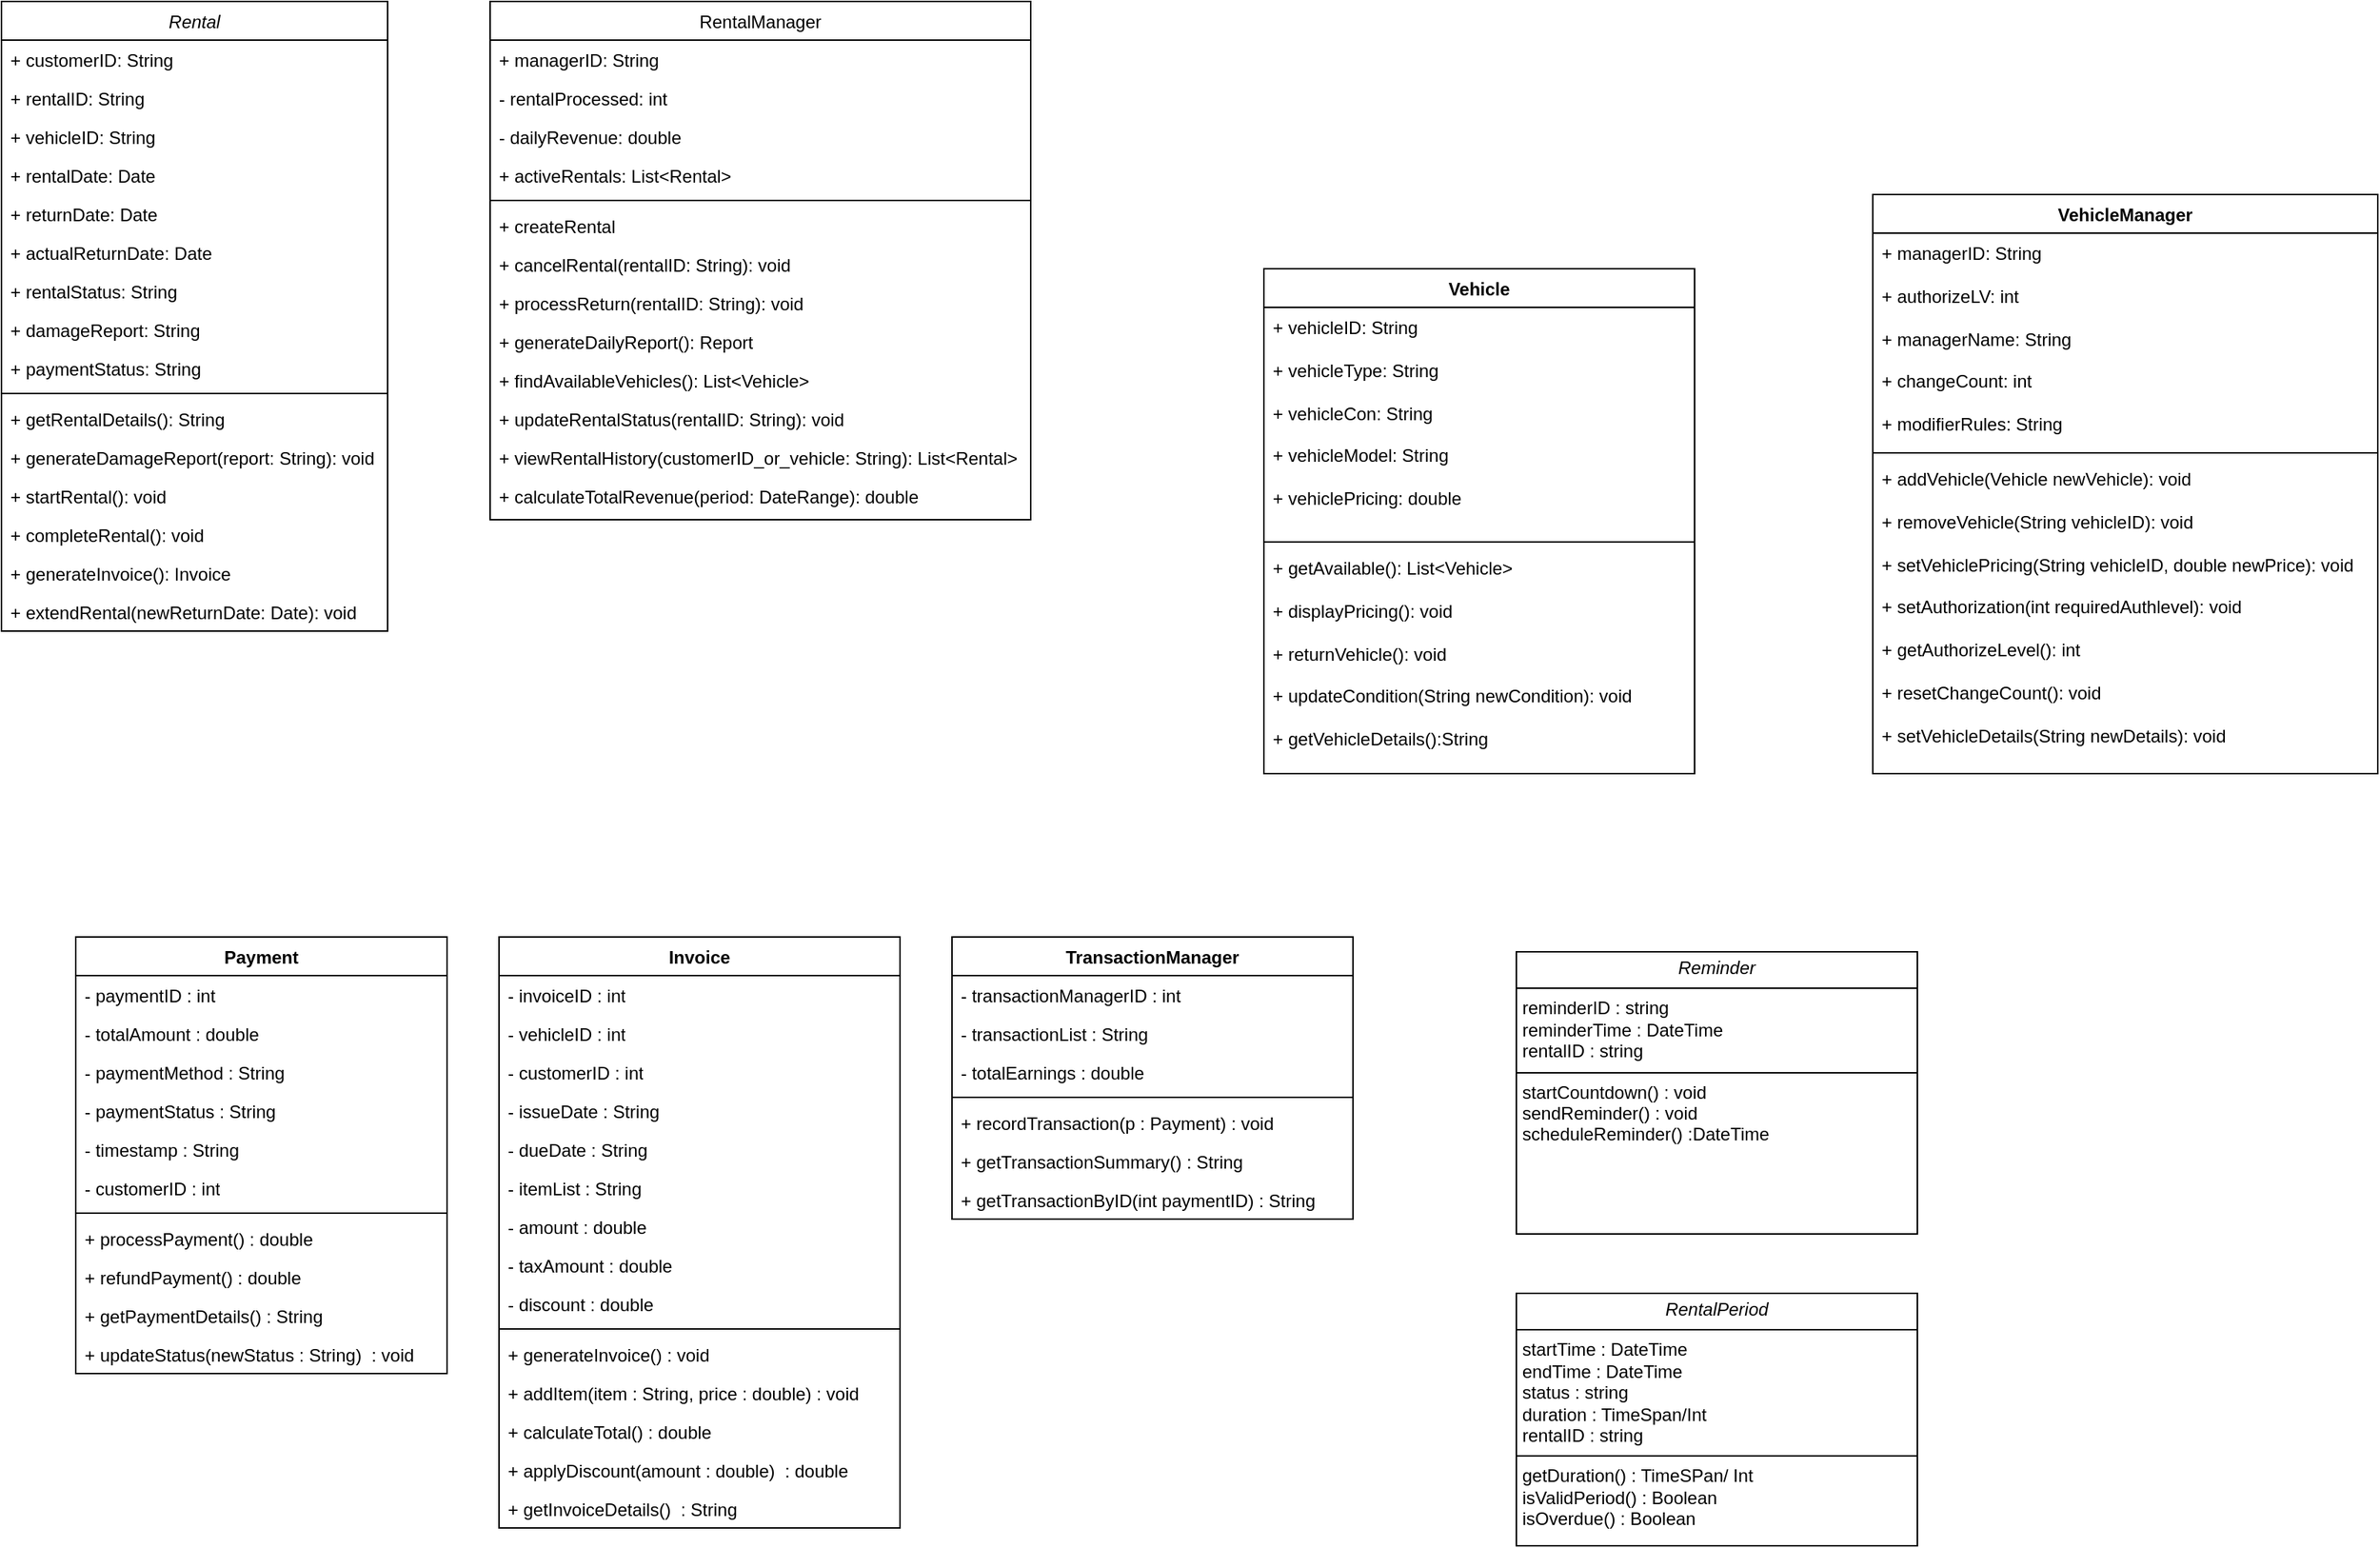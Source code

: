 <mxfile version="25.0.3">
  <diagram name="Page-1" id="c4acf3e9-155e-7222-9cf6-157b1a14988f">
    <mxGraphModel dx="1750" dy="928" grid="1" gridSize="10" guides="1" tooltips="1" connect="1" arrows="1" fold="1" page="1" pageScale="1" pageWidth="850" pageHeight="1100" background="none" math="0" shadow="0">
      <root>
        <mxCell id="0" />
        <mxCell id="1" parent="0" />
        <mxCell id="TI04U2DhwBHJz7Y_1ZiL-2" value="Rental" style="swimlane;fontStyle=2;align=center;verticalAlign=top;childLayout=stackLayout;horizontal=1;startSize=26;horizontalStack=0;resizeParent=1;resizeLast=0;collapsible=1;marginBottom=0;rounded=0;shadow=0;strokeWidth=1;" parent="1" vertex="1">
          <mxGeometry x="120" y="90" width="260" height="424" as="geometry">
            <mxRectangle x="230" y="140" width="160" height="26" as="alternateBounds" />
          </mxGeometry>
        </mxCell>
        <mxCell id="TI04U2DhwBHJz7Y_1ZiL-20" value="+ customerID: String" style="text;align=left;verticalAlign=top;spacingLeft=4;spacingRight=4;overflow=hidden;rotatable=0;points=[[0,0.5],[1,0.5]];portConstraint=eastwest;" parent="TI04U2DhwBHJz7Y_1ZiL-2" vertex="1">
          <mxGeometry y="26" width="260" height="26" as="geometry" />
        </mxCell>
        <mxCell id="TI04U2DhwBHJz7Y_1ZiL-21" value="+ rentalID: String" style="text;align=left;verticalAlign=top;spacingLeft=4;spacingRight=4;overflow=hidden;rotatable=0;points=[[0,0.5],[1,0.5]];portConstraint=eastwest;" parent="TI04U2DhwBHJz7Y_1ZiL-2" vertex="1">
          <mxGeometry y="52" width="260" height="26" as="geometry" />
        </mxCell>
        <mxCell id="TI04U2DhwBHJz7Y_1ZiL-22" value="+ vehicleID: String" style="text;align=left;verticalAlign=top;spacingLeft=4;spacingRight=4;overflow=hidden;rotatable=0;points=[[0,0.5],[1,0.5]];portConstraint=eastwest;" parent="TI04U2DhwBHJz7Y_1ZiL-2" vertex="1">
          <mxGeometry y="78" width="260" height="26" as="geometry" />
        </mxCell>
        <mxCell id="TI04U2DhwBHJz7Y_1ZiL-23" value="+ rentalDate: Date" style="text;align=left;verticalAlign=top;spacingLeft=4;spacingRight=4;overflow=hidden;rotatable=0;points=[[0,0.5],[1,0.5]];portConstraint=eastwest;" parent="TI04U2DhwBHJz7Y_1ZiL-2" vertex="1">
          <mxGeometry y="104" width="260" height="26" as="geometry" />
        </mxCell>
        <mxCell id="TI04U2DhwBHJz7Y_1ZiL-24" value="+ returnDate: Date" style="text;align=left;verticalAlign=top;spacingLeft=4;spacingRight=4;overflow=hidden;rotatable=0;points=[[0,0.5],[1,0.5]];portConstraint=eastwest;" parent="TI04U2DhwBHJz7Y_1ZiL-2" vertex="1">
          <mxGeometry y="130" width="260" height="26" as="geometry" />
        </mxCell>
        <mxCell id="TI04U2DhwBHJz7Y_1ZiL-25" value="+ actualReturnDate: Date" style="text;align=left;verticalAlign=top;spacingLeft=4;spacingRight=4;overflow=hidden;rotatable=0;points=[[0,0.5],[1,0.5]];portConstraint=eastwest;" parent="TI04U2DhwBHJz7Y_1ZiL-2" vertex="1">
          <mxGeometry y="156" width="260" height="26" as="geometry" />
        </mxCell>
        <mxCell id="TI04U2DhwBHJz7Y_1ZiL-26" value="+ rentalStatus: String" style="text;align=left;verticalAlign=top;spacingLeft=4;spacingRight=4;overflow=hidden;rotatable=0;points=[[0,0.5],[1,0.5]];portConstraint=eastwest;" parent="TI04U2DhwBHJz7Y_1ZiL-2" vertex="1">
          <mxGeometry y="182" width="260" height="26" as="geometry" />
        </mxCell>
        <mxCell id="TI04U2DhwBHJz7Y_1ZiL-27" value="+ damageReport: String" style="text;align=left;verticalAlign=top;spacingLeft=4;spacingRight=4;overflow=hidden;rotatable=0;points=[[0,0.5],[1,0.5]];portConstraint=eastwest;" parent="TI04U2DhwBHJz7Y_1ZiL-2" vertex="1">
          <mxGeometry y="208" width="260" height="26" as="geometry" />
        </mxCell>
        <mxCell id="TI04U2DhwBHJz7Y_1ZiL-28" value="+ paymentStatus: String" style="text;align=left;verticalAlign=top;spacingLeft=4;spacingRight=4;overflow=hidden;rotatable=0;points=[[0,0.5],[1,0.5]];portConstraint=eastwest;" parent="TI04U2DhwBHJz7Y_1ZiL-2" vertex="1">
          <mxGeometry y="234" width="260" height="26" as="geometry" />
        </mxCell>
        <mxCell id="TI04U2DhwBHJz7Y_1ZiL-4" value="" style="line;html=1;strokeWidth=1;align=left;verticalAlign=middle;spacingTop=-1;spacingLeft=3;spacingRight=3;rotatable=0;labelPosition=right;points=[];portConstraint=eastwest;" parent="TI04U2DhwBHJz7Y_1ZiL-2" vertex="1">
          <mxGeometry y="260" width="260" height="8" as="geometry" />
        </mxCell>
        <mxCell id="TI04U2DhwBHJz7Y_1ZiL-36" value="+ getRentalDetails(): String" style="text;align=left;verticalAlign=top;spacingLeft=4;spacingRight=4;overflow=hidden;rotatable=0;points=[[0,0.5],[1,0.5]];portConstraint=eastwest;" parent="TI04U2DhwBHJz7Y_1ZiL-2" vertex="1">
          <mxGeometry y="268" width="260" height="26" as="geometry" />
        </mxCell>
        <mxCell id="TI04U2DhwBHJz7Y_1ZiL-34" value="+ generateDamageReport(report: String): void" style="text;align=left;verticalAlign=top;spacingLeft=4;spacingRight=4;overflow=hidden;rotatable=0;points=[[0,0.5],[1,0.5]];portConstraint=eastwest;" parent="TI04U2DhwBHJz7Y_1ZiL-2" vertex="1">
          <mxGeometry y="294" width="260" height="26" as="geometry" />
        </mxCell>
        <mxCell id="TI04U2DhwBHJz7Y_1ZiL-31" value="+ startRental(): void" style="text;align=left;verticalAlign=top;spacingLeft=4;spacingRight=4;overflow=hidden;rotatable=0;points=[[0,0.5],[1,0.5]];portConstraint=eastwest;" parent="TI04U2DhwBHJz7Y_1ZiL-2" vertex="1">
          <mxGeometry y="320" width="260" height="26" as="geometry" />
        </mxCell>
        <mxCell id="TI04U2DhwBHJz7Y_1ZiL-32" value="+ completeRental(): void" style="text;align=left;verticalAlign=top;spacingLeft=4;spacingRight=4;overflow=hidden;rotatable=0;points=[[0,0.5],[1,0.5]];portConstraint=eastwest;" parent="TI04U2DhwBHJz7Y_1ZiL-2" vertex="1">
          <mxGeometry y="346" width="260" height="26" as="geometry" />
        </mxCell>
        <mxCell id="TI04U2DhwBHJz7Y_1ZiL-33" value="+ generateInvoice(): Invoice" style="text;align=left;verticalAlign=top;spacingLeft=4;spacingRight=4;overflow=hidden;rotatable=0;points=[[0,0.5],[1,0.5]];portConstraint=eastwest;" parent="TI04U2DhwBHJz7Y_1ZiL-2" vertex="1">
          <mxGeometry y="372" width="260" height="26" as="geometry" />
        </mxCell>
        <mxCell id="TI04U2DhwBHJz7Y_1ZiL-35" value="+ extendRental(newReturnDate: Date): void" style="text;align=left;verticalAlign=top;spacingLeft=4;spacingRight=4;overflow=hidden;rotatable=0;points=[[0,0.5],[1,0.5]];portConstraint=eastwest;" parent="TI04U2DhwBHJz7Y_1ZiL-2" vertex="1">
          <mxGeometry y="398" width="260" height="26" as="geometry" />
        </mxCell>
        <mxCell id="TI04U2DhwBHJz7Y_1ZiL-6" value="RentalManager" style="swimlane;fontStyle=0;align=center;verticalAlign=top;childLayout=stackLayout;horizontal=1;startSize=26;horizontalStack=0;resizeParent=1;resizeLast=0;collapsible=1;marginBottom=0;rounded=0;shadow=0;strokeWidth=1;" parent="1" vertex="1">
          <mxGeometry x="449" y="90" width="364" height="349" as="geometry">
            <mxRectangle x="550" y="140" width="160" height="26" as="alternateBounds" />
          </mxGeometry>
        </mxCell>
        <mxCell id="TI04U2DhwBHJz7Y_1ZiL-7" value="+ managerID: String" style="text;align=left;verticalAlign=top;spacingLeft=4;spacingRight=4;overflow=hidden;rotatable=0;points=[[0,0.5],[1,0.5]];portConstraint=eastwest;" parent="TI04U2DhwBHJz7Y_1ZiL-6" vertex="1">
          <mxGeometry y="26" width="364" height="26" as="geometry" />
        </mxCell>
        <mxCell id="TI04U2DhwBHJz7Y_1ZiL-8" value="- rentalProcessed: int&#xa;" style="text;align=left;verticalAlign=top;spacingLeft=4;spacingRight=4;overflow=hidden;rotatable=0;points=[[0,0.5],[1,0.5]];portConstraint=eastwest;rounded=0;shadow=0;html=0;" parent="TI04U2DhwBHJz7Y_1ZiL-6" vertex="1">
          <mxGeometry y="52" width="364" height="26" as="geometry" />
        </mxCell>
        <mxCell id="TI04U2DhwBHJz7Y_1ZiL-9" value="- dailyRevenue: double&#xa;" style="text;align=left;verticalAlign=top;spacingLeft=4;spacingRight=4;overflow=hidden;rotatable=0;points=[[0,0.5],[1,0.5]];portConstraint=eastwest;rounded=0;shadow=0;html=0;" parent="TI04U2DhwBHJz7Y_1ZiL-6" vertex="1">
          <mxGeometry y="78" width="364" height="26" as="geometry" />
        </mxCell>
        <mxCell id="TI04U2DhwBHJz7Y_1ZiL-10" value="+ activeRentals: List&lt;Rental&gt;&#xa;" style="text;align=left;verticalAlign=top;spacingLeft=4;spacingRight=4;overflow=hidden;rotatable=0;points=[[0,0.5],[1,0.5]];portConstraint=eastwest;rounded=0;shadow=0;html=0;" parent="TI04U2DhwBHJz7Y_1ZiL-6" vertex="1">
          <mxGeometry y="104" width="364" height="26" as="geometry" />
        </mxCell>
        <mxCell id="TI04U2DhwBHJz7Y_1ZiL-11" value="" style="line;html=1;strokeWidth=1;align=left;verticalAlign=middle;spacingTop=-1;spacingLeft=3;spacingRight=3;rotatable=0;labelPosition=right;points=[];portConstraint=eastwest;" parent="TI04U2DhwBHJz7Y_1ZiL-6" vertex="1">
          <mxGeometry y="130" width="364" height="8" as="geometry" />
        </mxCell>
        <mxCell id="TI04U2DhwBHJz7Y_1ZiL-12" value="+ createRental" style="text;align=left;verticalAlign=top;spacingLeft=4;spacingRight=4;overflow=hidden;rotatable=0;points=[[0,0.5],[1,0.5]];portConstraint=eastwest;" parent="TI04U2DhwBHJz7Y_1ZiL-6" vertex="1">
          <mxGeometry y="138" width="364" height="26" as="geometry" />
        </mxCell>
        <mxCell id="TI04U2DhwBHJz7Y_1ZiL-13" value="+ cancelRental(rentalID: String): void" style="text;align=left;verticalAlign=top;spacingLeft=4;spacingRight=4;overflow=hidden;rotatable=0;points=[[0,0.5],[1,0.5]];portConstraint=eastwest;" parent="TI04U2DhwBHJz7Y_1ZiL-6" vertex="1">
          <mxGeometry y="164" width="364" height="26" as="geometry" />
        </mxCell>
        <mxCell id="TI04U2DhwBHJz7Y_1ZiL-14" value="+ processReturn(rentalID: String): void" style="text;align=left;verticalAlign=top;spacingLeft=4;spacingRight=4;overflow=hidden;rotatable=0;points=[[0,0.5],[1,0.5]];portConstraint=eastwest;" parent="TI04U2DhwBHJz7Y_1ZiL-6" vertex="1">
          <mxGeometry y="190" width="364" height="26" as="geometry" />
        </mxCell>
        <mxCell id="TI04U2DhwBHJz7Y_1ZiL-15" value="+ generateDailyReport(): Report" style="text;align=left;verticalAlign=top;spacingLeft=4;spacingRight=4;overflow=hidden;rotatable=0;points=[[0,0.5],[1,0.5]];portConstraint=eastwest;" parent="TI04U2DhwBHJz7Y_1ZiL-6" vertex="1">
          <mxGeometry y="216" width="364" height="26" as="geometry" />
        </mxCell>
        <mxCell id="TI04U2DhwBHJz7Y_1ZiL-16" value="+ findAvailableVehicles(): List&lt;Vehicle&gt;" style="text;align=left;verticalAlign=top;spacingLeft=4;spacingRight=4;overflow=hidden;rotatable=0;points=[[0,0.5],[1,0.5]];portConstraint=eastwest;" parent="TI04U2DhwBHJz7Y_1ZiL-6" vertex="1">
          <mxGeometry y="242" width="364" height="26" as="geometry" />
        </mxCell>
        <mxCell id="TI04U2DhwBHJz7Y_1ZiL-17" value="+ updateRentalStatus(rentalID: String): void" style="text;align=left;verticalAlign=top;spacingLeft=4;spacingRight=4;overflow=hidden;rotatable=0;points=[[0,0.5],[1,0.5]];portConstraint=eastwest;" parent="TI04U2DhwBHJz7Y_1ZiL-6" vertex="1">
          <mxGeometry y="268" width="364" height="26" as="geometry" />
        </mxCell>
        <mxCell id="TI04U2DhwBHJz7Y_1ZiL-18" value="+ viewRentalHistory(customerID_or_vehicle: String): List&lt;Rental&gt;" style="text;align=left;verticalAlign=top;spacingLeft=4;spacingRight=4;overflow=hidden;rotatable=0;points=[[0,0.5],[1,0.5]];portConstraint=eastwest;" parent="TI04U2DhwBHJz7Y_1ZiL-6" vertex="1">
          <mxGeometry y="294" width="364" height="26" as="geometry" />
        </mxCell>
        <mxCell id="TI04U2DhwBHJz7Y_1ZiL-19" value="+ calculateTotalRevenue(period: DateRange): double" style="text;align=left;verticalAlign=top;spacingLeft=4;spacingRight=4;overflow=hidden;rotatable=0;points=[[0,0.5],[1,0.5]];portConstraint=eastwest;" parent="TI04U2DhwBHJz7Y_1ZiL-6" vertex="1">
          <mxGeometry y="320" width="364" height="26" as="geometry" />
        </mxCell>
        <mxCell id="_Ls_BPRD6hEBpzumU7mo-1" value="Payment" style="swimlane;fontStyle=1;align=center;verticalAlign=top;childLayout=stackLayout;horizontal=1;startSize=26;horizontalStack=0;resizeParent=1;resizeParentMax=0;resizeLast=0;collapsible=1;marginBottom=0;whiteSpace=wrap;html=1;" parent="1" vertex="1">
          <mxGeometry x="170" y="720" width="250" height="294" as="geometry" />
        </mxCell>
        <mxCell id="_Ls_BPRD6hEBpzumU7mo-2" value="- paymentID : int&lt;div&gt;&lt;br&gt;&lt;/div&gt;" style="text;strokeColor=none;fillColor=none;align=left;verticalAlign=top;spacingLeft=4;spacingRight=4;overflow=hidden;rotatable=0;points=[[0,0.5],[1,0.5]];portConstraint=eastwest;whiteSpace=wrap;html=1;" parent="_Ls_BPRD6hEBpzumU7mo-1" vertex="1">
          <mxGeometry y="26" width="250" height="26" as="geometry" />
        </mxCell>
        <mxCell id="_Ls_BPRD6hEBpzumU7mo-3" value="- totalAmount : double" style="text;strokeColor=none;fillColor=none;align=left;verticalAlign=top;spacingLeft=4;spacingRight=4;overflow=hidden;rotatable=0;points=[[0,0.5],[1,0.5]];portConstraint=eastwest;whiteSpace=wrap;html=1;" parent="_Ls_BPRD6hEBpzumU7mo-1" vertex="1">
          <mxGeometry y="52" width="250" height="26" as="geometry" />
        </mxCell>
        <mxCell id="_Ls_BPRD6hEBpzumU7mo-4" value="&lt;div&gt;- paymentMethod : String&lt;/div&gt;" style="text;strokeColor=none;fillColor=none;align=left;verticalAlign=top;spacingLeft=4;spacingRight=4;overflow=hidden;rotatable=0;points=[[0,0.5],[1,0.5]];portConstraint=eastwest;whiteSpace=wrap;html=1;" parent="_Ls_BPRD6hEBpzumU7mo-1" vertex="1">
          <mxGeometry y="78" width="250" height="26" as="geometry" />
        </mxCell>
        <mxCell id="_Ls_BPRD6hEBpzumU7mo-5" value="- paymentStatus : String&lt;div&gt;&lt;br&gt;&lt;/div&gt;" style="text;strokeColor=none;fillColor=none;align=left;verticalAlign=top;spacingLeft=4;spacingRight=4;overflow=hidden;rotatable=0;points=[[0,0.5],[1,0.5]];portConstraint=eastwest;whiteSpace=wrap;html=1;" parent="_Ls_BPRD6hEBpzumU7mo-1" vertex="1">
          <mxGeometry y="104" width="250" height="26" as="geometry" />
        </mxCell>
        <mxCell id="_Ls_BPRD6hEBpzumU7mo-6" value="- timestamp : String&lt;div&gt;&lt;br&gt;&lt;/div&gt;" style="text;strokeColor=none;fillColor=none;align=left;verticalAlign=top;spacingLeft=4;spacingRight=4;overflow=hidden;rotatable=0;points=[[0,0.5],[1,0.5]];portConstraint=eastwest;whiteSpace=wrap;html=1;" parent="_Ls_BPRD6hEBpzumU7mo-1" vertex="1">
          <mxGeometry y="130" width="250" height="26" as="geometry" />
        </mxCell>
        <mxCell id="_Ls_BPRD6hEBpzumU7mo-7" value="- customerID : int" style="text;strokeColor=none;fillColor=none;align=left;verticalAlign=top;spacingLeft=4;spacingRight=4;overflow=hidden;rotatable=0;points=[[0,0.5],[1,0.5]];portConstraint=eastwest;whiteSpace=wrap;html=1;" parent="_Ls_BPRD6hEBpzumU7mo-1" vertex="1">
          <mxGeometry y="156" width="250" height="26" as="geometry" />
        </mxCell>
        <mxCell id="_Ls_BPRD6hEBpzumU7mo-8" value="" style="line;strokeWidth=1;fillColor=none;align=left;verticalAlign=middle;spacingTop=-1;spacingLeft=3;spacingRight=3;rotatable=0;labelPosition=right;points=[];portConstraint=eastwest;strokeColor=inherit;" parent="_Ls_BPRD6hEBpzumU7mo-1" vertex="1">
          <mxGeometry y="182" width="250" height="8" as="geometry" />
        </mxCell>
        <mxCell id="_Ls_BPRD6hEBpzumU7mo-9" value="+ processPayment() : double" style="text;strokeColor=none;fillColor=none;align=left;verticalAlign=top;spacingLeft=4;spacingRight=4;overflow=hidden;rotatable=0;points=[[0,0.5],[1,0.5]];portConstraint=eastwest;whiteSpace=wrap;html=1;" parent="_Ls_BPRD6hEBpzumU7mo-1" vertex="1">
          <mxGeometry y="190" width="250" height="26" as="geometry" />
        </mxCell>
        <mxCell id="_Ls_BPRD6hEBpzumU7mo-10" value="+ refundPayment() : double" style="text;strokeColor=none;fillColor=none;align=left;verticalAlign=top;spacingLeft=4;spacingRight=4;overflow=hidden;rotatable=0;points=[[0,0.5],[1,0.5]];portConstraint=eastwest;whiteSpace=wrap;html=1;" parent="_Ls_BPRD6hEBpzumU7mo-1" vertex="1">
          <mxGeometry y="216" width="250" height="26" as="geometry" />
        </mxCell>
        <mxCell id="_Ls_BPRD6hEBpzumU7mo-11" value="+ getPaymentDetails() : String&amp;nbsp;" style="text;strokeColor=none;fillColor=none;align=left;verticalAlign=top;spacingLeft=4;spacingRight=4;overflow=hidden;rotatable=0;points=[[0,0.5],[1,0.5]];portConstraint=eastwest;whiteSpace=wrap;html=1;" parent="_Ls_BPRD6hEBpzumU7mo-1" vertex="1">
          <mxGeometry y="242" width="250" height="26" as="geometry" />
        </mxCell>
        <mxCell id="_Ls_BPRD6hEBpzumU7mo-12" value="+ updateStatus(newStatus : String)&amp;nbsp; : void" style="text;strokeColor=none;fillColor=none;align=left;verticalAlign=top;spacingLeft=4;spacingRight=4;overflow=hidden;rotatable=0;points=[[0,0.5],[1,0.5]];portConstraint=eastwest;whiteSpace=wrap;html=1;" parent="_Ls_BPRD6hEBpzumU7mo-1" vertex="1">
          <mxGeometry y="268" width="250" height="26" as="geometry" />
        </mxCell>
        <mxCell id="_Ls_BPRD6hEBpzumU7mo-13" value="Invoice" style="swimlane;fontStyle=1;align=center;verticalAlign=top;childLayout=stackLayout;horizontal=1;startSize=26;horizontalStack=0;resizeParent=1;resizeParentMax=0;resizeLast=0;collapsible=1;marginBottom=0;whiteSpace=wrap;html=1;" parent="1" vertex="1">
          <mxGeometry x="455" y="720" width="270" height="398" as="geometry" />
        </mxCell>
        <mxCell id="_Ls_BPRD6hEBpzumU7mo-14" value="- invoiceID : int" style="text;strokeColor=none;fillColor=none;align=left;verticalAlign=top;spacingLeft=4;spacingRight=4;overflow=hidden;rotatable=0;points=[[0,0.5],[1,0.5]];portConstraint=eastwest;whiteSpace=wrap;html=1;" parent="_Ls_BPRD6hEBpzumU7mo-13" vertex="1">
          <mxGeometry y="26" width="270" height="26" as="geometry" />
        </mxCell>
        <mxCell id="_Ls_BPRD6hEBpzumU7mo-15" value="- vehicleID : int" style="text;strokeColor=none;fillColor=none;align=left;verticalAlign=top;spacingLeft=4;spacingRight=4;overflow=hidden;rotatable=0;points=[[0,0.5],[1,0.5]];portConstraint=eastwest;whiteSpace=wrap;html=1;" parent="_Ls_BPRD6hEBpzumU7mo-13" vertex="1">
          <mxGeometry y="52" width="270" height="26" as="geometry" />
        </mxCell>
        <mxCell id="_Ls_BPRD6hEBpzumU7mo-16" value="&lt;div&gt;- customerID : int&lt;/div&gt;" style="text;strokeColor=none;fillColor=none;align=left;verticalAlign=top;spacingLeft=4;spacingRight=4;overflow=hidden;rotatable=0;points=[[0,0.5],[1,0.5]];portConstraint=eastwest;whiteSpace=wrap;html=1;" parent="_Ls_BPRD6hEBpzumU7mo-13" vertex="1">
          <mxGeometry y="78" width="270" height="26" as="geometry" />
        </mxCell>
        <mxCell id="_Ls_BPRD6hEBpzumU7mo-17" value="- issueDate : String" style="text;strokeColor=none;fillColor=none;align=left;verticalAlign=top;spacingLeft=4;spacingRight=4;overflow=hidden;rotatable=0;points=[[0,0.5],[1,0.5]];portConstraint=eastwest;whiteSpace=wrap;html=1;" parent="_Ls_BPRD6hEBpzumU7mo-13" vertex="1">
          <mxGeometry y="104" width="270" height="26" as="geometry" />
        </mxCell>
        <mxCell id="_Ls_BPRD6hEBpzumU7mo-18" value="- dueDate : String" style="text;strokeColor=none;fillColor=none;align=left;verticalAlign=top;spacingLeft=4;spacingRight=4;overflow=hidden;rotatable=0;points=[[0,0.5],[1,0.5]];portConstraint=eastwest;whiteSpace=wrap;html=1;" parent="_Ls_BPRD6hEBpzumU7mo-13" vertex="1">
          <mxGeometry y="130" width="270" height="26" as="geometry" />
        </mxCell>
        <mxCell id="_Ls_BPRD6hEBpzumU7mo-19" value="- itemList : String" style="text;strokeColor=none;fillColor=none;align=left;verticalAlign=top;spacingLeft=4;spacingRight=4;overflow=hidden;rotatable=0;points=[[0,0.5],[1,0.5]];portConstraint=eastwest;whiteSpace=wrap;html=1;" parent="_Ls_BPRD6hEBpzumU7mo-13" vertex="1">
          <mxGeometry y="156" width="270" height="26" as="geometry" />
        </mxCell>
        <mxCell id="_Ls_BPRD6hEBpzumU7mo-20" value="- amount : double" style="text;strokeColor=none;fillColor=none;align=left;verticalAlign=top;spacingLeft=4;spacingRight=4;overflow=hidden;rotatable=0;points=[[0,0.5],[1,0.5]];portConstraint=eastwest;whiteSpace=wrap;html=1;" parent="_Ls_BPRD6hEBpzumU7mo-13" vertex="1">
          <mxGeometry y="182" width="270" height="26" as="geometry" />
        </mxCell>
        <mxCell id="_Ls_BPRD6hEBpzumU7mo-21" value="- taxAmount : double" style="text;strokeColor=none;fillColor=none;align=left;verticalAlign=top;spacingLeft=4;spacingRight=4;overflow=hidden;rotatable=0;points=[[0,0.5],[1,0.5]];portConstraint=eastwest;whiteSpace=wrap;html=1;" parent="_Ls_BPRD6hEBpzumU7mo-13" vertex="1">
          <mxGeometry y="208" width="270" height="26" as="geometry" />
        </mxCell>
        <mxCell id="_Ls_BPRD6hEBpzumU7mo-22" value="- discount : double" style="text;strokeColor=none;fillColor=none;align=left;verticalAlign=top;spacingLeft=4;spacingRight=4;overflow=hidden;rotatable=0;points=[[0,0.5],[1,0.5]];portConstraint=eastwest;whiteSpace=wrap;html=1;" parent="_Ls_BPRD6hEBpzumU7mo-13" vertex="1">
          <mxGeometry y="234" width="270" height="26" as="geometry" />
        </mxCell>
        <mxCell id="_Ls_BPRD6hEBpzumU7mo-23" value="" style="line;strokeWidth=1;fillColor=none;align=left;verticalAlign=middle;spacingTop=-1;spacingLeft=3;spacingRight=3;rotatable=0;labelPosition=right;points=[];portConstraint=eastwest;strokeColor=inherit;" parent="_Ls_BPRD6hEBpzumU7mo-13" vertex="1">
          <mxGeometry y="260" width="270" height="8" as="geometry" />
        </mxCell>
        <mxCell id="_Ls_BPRD6hEBpzumU7mo-24" value="+ generateInvoice() : void" style="text;strokeColor=none;fillColor=none;align=left;verticalAlign=top;spacingLeft=4;spacingRight=4;overflow=hidden;rotatable=0;points=[[0,0.5],[1,0.5]];portConstraint=eastwest;whiteSpace=wrap;html=1;" parent="_Ls_BPRD6hEBpzumU7mo-13" vertex="1">
          <mxGeometry y="268" width="270" height="26" as="geometry" />
        </mxCell>
        <mxCell id="_Ls_BPRD6hEBpzumU7mo-25" value="+ addItem(item : String, price : double) : void" style="text;strokeColor=none;fillColor=none;align=left;verticalAlign=top;spacingLeft=4;spacingRight=4;overflow=hidden;rotatable=0;points=[[0,0.5],[1,0.5]];portConstraint=eastwest;whiteSpace=wrap;html=1;" parent="_Ls_BPRD6hEBpzumU7mo-13" vertex="1">
          <mxGeometry y="294" width="270" height="26" as="geometry" />
        </mxCell>
        <mxCell id="_Ls_BPRD6hEBpzumU7mo-26" value="+ calculateTotal() : double" style="text;strokeColor=none;fillColor=none;align=left;verticalAlign=top;spacingLeft=4;spacingRight=4;overflow=hidden;rotatable=0;points=[[0,0.5],[1,0.5]];portConstraint=eastwest;whiteSpace=wrap;html=1;" parent="_Ls_BPRD6hEBpzumU7mo-13" vertex="1">
          <mxGeometry y="320" width="270" height="26" as="geometry" />
        </mxCell>
        <mxCell id="_Ls_BPRD6hEBpzumU7mo-27" value="+ applyDiscount(amount : double)&amp;nbsp; : double" style="text;strokeColor=none;fillColor=none;align=left;verticalAlign=top;spacingLeft=4;spacingRight=4;overflow=hidden;rotatable=0;points=[[0,0.5],[1,0.5]];portConstraint=eastwest;whiteSpace=wrap;html=1;" parent="_Ls_BPRD6hEBpzumU7mo-13" vertex="1">
          <mxGeometry y="346" width="270" height="26" as="geometry" />
        </mxCell>
        <mxCell id="_Ls_BPRD6hEBpzumU7mo-28" value="+ getInvoiceDetails()&amp;nbsp; : String" style="text;strokeColor=none;fillColor=none;align=left;verticalAlign=top;spacingLeft=4;spacingRight=4;overflow=hidden;rotatable=0;points=[[0,0.5],[1,0.5]];portConstraint=eastwest;whiteSpace=wrap;html=1;" parent="_Ls_BPRD6hEBpzumU7mo-13" vertex="1">
          <mxGeometry y="372" width="270" height="26" as="geometry" />
        </mxCell>
        <mxCell id="_Ls_BPRD6hEBpzumU7mo-29" value="TransactionManager" style="swimlane;fontStyle=1;align=center;verticalAlign=top;childLayout=stackLayout;horizontal=1;startSize=26;horizontalStack=0;resizeParent=1;resizeParentMax=0;resizeLast=0;collapsible=1;marginBottom=0;whiteSpace=wrap;html=1;" parent="1" vertex="1">
          <mxGeometry x="760" y="720" width="270" height="190" as="geometry" />
        </mxCell>
        <mxCell id="_Ls_BPRD6hEBpzumU7mo-30" value="- transactionManagerID&amp;nbsp;: int" style="text;strokeColor=none;fillColor=none;align=left;verticalAlign=top;spacingLeft=4;spacingRight=4;overflow=hidden;rotatable=0;points=[[0,0.5],[1,0.5]];portConstraint=eastwest;whiteSpace=wrap;html=1;" parent="_Ls_BPRD6hEBpzumU7mo-29" vertex="1">
          <mxGeometry y="26" width="270" height="26" as="geometry" />
        </mxCell>
        <mxCell id="_Ls_BPRD6hEBpzumU7mo-31" value="- transactionList&amp;nbsp;: String" style="text;strokeColor=none;fillColor=none;align=left;verticalAlign=top;spacingLeft=4;spacingRight=4;overflow=hidden;rotatable=0;points=[[0,0.5],[1,0.5]];portConstraint=eastwest;whiteSpace=wrap;html=1;" parent="_Ls_BPRD6hEBpzumU7mo-29" vertex="1">
          <mxGeometry y="52" width="270" height="26" as="geometry" />
        </mxCell>
        <mxCell id="_Ls_BPRD6hEBpzumU7mo-32" value="&lt;div&gt;- totalEarnings&amp;nbsp;: double&lt;/div&gt;" style="text;strokeColor=none;fillColor=none;align=left;verticalAlign=top;spacingLeft=4;spacingRight=4;overflow=hidden;rotatable=0;points=[[0,0.5],[1,0.5]];portConstraint=eastwest;whiteSpace=wrap;html=1;" parent="_Ls_BPRD6hEBpzumU7mo-29" vertex="1">
          <mxGeometry y="78" width="270" height="26" as="geometry" />
        </mxCell>
        <mxCell id="_Ls_BPRD6hEBpzumU7mo-33" value="" style="line;strokeWidth=1;fillColor=none;align=left;verticalAlign=middle;spacingTop=-1;spacingLeft=3;spacingRight=3;rotatable=0;labelPosition=right;points=[];portConstraint=eastwest;strokeColor=inherit;" parent="_Ls_BPRD6hEBpzumU7mo-29" vertex="1">
          <mxGeometry y="104" width="270" height="8" as="geometry" />
        </mxCell>
        <mxCell id="_Ls_BPRD6hEBpzumU7mo-34" value="+ recordTransaction(p : Payment) : void" style="text;strokeColor=none;fillColor=none;align=left;verticalAlign=top;spacingLeft=4;spacingRight=4;overflow=hidden;rotatable=0;points=[[0,0.5],[1,0.5]];portConstraint=eastwest;whiteSpace=wrap;html=1;" parent="_Ls_BPRD6hEBpzumU7mo-29" vertex="1">
          <mxGeometry y="112" width="270" height="26" as="geometry" />
        </mxCell>
        <mxCell id="_Ls_BPRD6hEBpzumU7mo-35" value="+ getTransactionSummary() : String" style="text;strokeColor=none;fillColor=none;align=left;verticalAlign=top;spacingLeft=4;spacingRight=4;overflow=hidden;rotatable=0;points=[[0,0.5],[1,0.5]];portConstraint=eastwest;whiteSpace=wrap;html=1;" parent="_Ls_BPRD6hEBpzumU7mo-29" vertex="1">
          <mxGeometry y="138" width="270" height="26" as="geometry" />
        </mxCell>
        <mxCell id="_Ls_BPRD6hEBpzumU7mo-36" value="+ getTransactionByID(int paymentID) : String" style="text;strokeColor=none;fillColor=none;align=left;verticalAlign=top;spacingLeft=4;spacingRight=4;overflow=hidden;rotatable=0;points=[[0,0.5],[1,0.5]];portConstraint=eastwest;whiteSpace=wrap;html=1;" parent="_Ls_BPRD6hEBpzumU7mo-29" vertex="1">
          <mxGeometry y="164" width="270" height="26" as="geometry" />
        </mxCell>
        <mxCell id="dzOq35722A0xiNgDHG9u-2" value="Vehicle" style="swimlane;fontStyle=1;align=center;verticalAlign=top;childLayout=stackLayout;horizontal=1;startSize=26;horizontalStack=0;resizeParent=1;resizeParentMax=0;resizeLast=0;collapsible=1;marginBottom=0;whiteSpace=wrap;html=1;" parent="1" vertex="1">
          <mxGeometry x="970" y="270" width="290" height="340" as="geometry" />
        </mxCell>
        <mxCell id="dzOq35722A0xiNgDHG9u-3" value="+ vehicleID: String&lt;br&gt;&lt;br&gt;&lt;div&gt;+ vehicleType: String&lt;br&gt;&lt;br&gt;+ vehicleCon: String&lt;br&gt;&lt;br&gt;+ vehicleModel: String&lt;br&gt;&lt;br&gt;+ vehiclePricing: double&lt;/div&gt;" style="text;strokeColor=none;fillColor=none;align=left;verticalAlign=top;spacingLeft=4;spacingRight=4;overflow=hidden;rotatable=0;points=[[0,0.5],[1,0.5]];portConstraint=eastwest;whiteSpace=wrap;html=1;" parent="dzOq35722A0xiNgDHG9u-2" vertex="1">
          <mxGeometry y="26" width="290" height="154" as="geometry" />
        </mxCell>
        <mxCell id="dzOq35722A0xiNgDHG9u-4" value="" style="line;strokeWidth=1;fillColor=none;align=left;verticalAlign=middle;spacingTop=-1;spacingLeft=3;spacingRight=3;rotatable=0;labelPosition=right;points=[];portConstraint=eastwest;strokeColor=inherit;" parent="dzOq35722A0xiNgDHG9u-2" vertex="1">
          <mxGeometry y="180" width="290" height="8" as="geometry" />
        </mxCell>
        <mxCell id="dzOq35722A0xiNgDHG9u-5" value="+ getAvailable(): List&amp;lt;Vehicle&amp;gt;&lt;br&gt;&lt;br&gt;+ displayPricing(): void&lt;br&gt;&lt;br&gt;+ returnVehicle(): void&lt;br&gt;&lt;br&gt;+ updateCondition(String newCondition): void&lt;br&gt;&lt;br&gt;+ getVehicleDetails():String&lt;br&gt;&lt;br&gt;&lt;div&gt;&lt;br&gt;&lt;/div&gt;" style="text;strokeColor=none;fillColor=none;align=left;verticalAlign=top;spacingLeft=4;spacingRight=4;overflow=hidden;rotatable=0;points=[[0,0.5],[1,0.5]];portConstraint=eastwest;whiteSpace=wrap;html=1;" parent="dzOq35722A0xiNgDHG9u-2" vertex="1">
          <mxGeometry y="188" width="290" height="152" as="geometry" />
        </mxCell>
        <mxCell id="dzOq35722A0xiNgDHG9u-6" value="VehicleManager" style="swimlane;fontStyle=1;align=center;verticalAlign=top;childLayout=stackLayout;horizontal=1;startSize=26;horizontalStack=0;resizeParent=1;resizeParentMax=0;resizeLast=0;collapsible=1;marginBottom=0;whiteSpace=wrap;html=1;" parent="1" vertex="1">
          <mxGeometry x="1380" y="220" width="340" height="390" as="geometry" />
        </mxCell>
        <mxCell id="dzOq35722A0xiNgDHG9u-7" value="+ managerID: String&lt;br&gt;&lt;br&gt;+ authorizeLV: int&lt;br&gt;&amp;nbsp;&lt;br&gt;+ managerName: String&lt;br&gt;&lt;br&gt;+ changeCount: int&lt;br&gt;&lt;br&gt;+ modifierRules: String&lt;div&gt;&lt;br/&gt;&lt;/div&gt;" style="text;strokeColor=none;fillColor=none;align=left;verticalAlign=top;spacingLeft=4;spacingRight=4;overflow=hidden;rotatable=0;points=[[0,0.5],[1,0.5]];portConstraint=eastwest;whiteSpace=wrap;html=1;" parent="dzOq35722A0xiNgDHG9u-6" vertex="1">
          <mxGeometry y="26" width="340" height="144" as="geometry" />
        </mxCell>
        <mxCell id="dzOq35722A0xiNgDHG9u-8" value="" style="line;strokeWidth=1;fillColor=none;align=left;verticalAlign=middle;spacingTop=-1;spacingLeft=3;spacingRight=3;rotatable=0;labelPosition=right;points=[];portConstraint=eastwest;strokeColor=inherit;" parent="dzOq35722A0xiNgDHG9u-6" vertex="1">
          <mxGeometry y="170" width="340" height="8" as="geometry" />
        </mxCell>
        <mxCell id="dzOq35722A0xiNgDHG9u-9" value="+ addVehicle(Vehicle newVehicle): void&lt;br&gt;&lt;br&gt;+ removeVehicle(String vehicleID): void&lt;br&gt;&lt;br&gt;+ setVehiclePricing(String vehicleID, double newPrice): void&lt;br&gt;&lt;br&gt;+ setAuthorization(int requiredAuthlevel): void&lt;br&gt;&lt;br&gt;+ getAuthorizeLevel(): int&lt;br&gt;&lt;br&gt;+ resetChangeCount(): void&lt;br&gt;&lt;br&gt;+ setVehicleDetails(String newDetails): void" style="text;strokeColor=none;fillColor=none;align=left;verticalAlign=top;spacingLeft=4;spacingRight=4;overflow=hidden;rotatable=0;points=[[0,0.5],[1,0.5]];portConstraint=eastwest;whiteSpace=wrap;html=1;" parent="dzOq35722A0xiNgDHG9u-6" vertex="1">
          <mxGeometry y="178" width="340" height="212" as="geometry" />
        </mxCell>
        <mxCell id="v44bfG_UprVhTkwLCntt-3" value="&lt;p style=&quot;margin:0px;margin-top:4px;text-align:center;&quot;&gt;&lt;i&gt;Reminder&lt;/i&gt;&lt;/p&gt;&lt;hr size=&quot;1&quot; style=&quot;border-style:solid;&quot;&gt;&lt;p style=&quot;margin:0px;margin-left:4px;&quot;&gt;reminderID : string&lt;/p&gt;&lt;p style=&quot;margin:0px;margin-left:4px;&quot;&gt;reminderTime : DateTime&lt;/p&gt;&lt;p style=&quot;margin:0px;margin-left:4px;&quot;&gt;rentalID : string&lt;/p&gt;&lt;hr size=&quot;1&quot; style=&quot;border-style:solid;&quot;&gt;&lt;p style=&quot;margin:0px;margin-left:4px;&quot;&gt;startCountdown() : void&lt;/p&gt;&lt;p style=&quot;margin:0px;margin-left:4px;&quot;&gt;sendReminder() : void&lt;/p&gt;&lt;p style=&quot;margin:0px;margin-left:4px;&quot;&gt;scheduleReminder() :DateTime&lt;/p&gt;" style="verticalAlign=top;align=left;overflow=fill;html=1;whiteSpace=wrap;" vertex="1" parent="1">
          <mxGeometry x="1140" y="730" width="270" height="190" as="geometry" />
        </mxCell>
        <mxCell id="v44bfG_UprVhTkwLCntt-4" value="&lt;p style=&quot;margin:0px;margin-top:4px;text-align:center;&quot;&gt;&lt;i&gt;RentalPeriod&lt;/i&gt;&lt;/p&gt;&lt;hr size=&quot;1&quot; style=&quot;border-style:solid;&quot;&gt;&lt;p style=&quot;margin:0px;margin-left:4px;&quot;&gt;startTime : DateTime&lt;/p&gt;&lt;p style=&quot;margin:0px;margin-left:4px;&quot;&gt;endTime : DateTime&lt;/p&gt;&lt;p style=&quot;margin:0px;margin-left:4px;&quot;&gt;status : string&lt;/p&gt;&lt;p style=&quot;margin:0px;margin-left:4px;&quot;&gt;duration : TimeSpan/Int&lt;/p&gt;&lt;p style=&quot;margin:0px;margin-left:4px;&quot;&gt;rentalID : string&lt;/p&gt;&lt;hr size=&quot;1&quot; style=&quot;border-style:solid;&quot;&gt;&lt;p style=&quot;margin:0px;margin-left:4px;&quot;&gt;getDuration() : TimeSPan/ Int&lt;/p&gt;&lt;p style=&quot;margin:0px;margin-left:4px;&quot;&gt;isValidPeriod() : Boolean&lt;/p&gt;&lt;p style=&quot;margin:0px;margin-left:4px;&quot;&gt;isOverdue() : Boolean&lt;/p&gt;" style="verticalAlign=top;align=left;overflow=fill;html=1;whiteSpace=wrap;" vertex="1" parent="1">
          <mxGeometry x="1140" y="960" width="270" height="170" as="geometry" />
        </mxCell>
      </root>
    </mxGraphModel>
  </diagram>
</mxfile>
